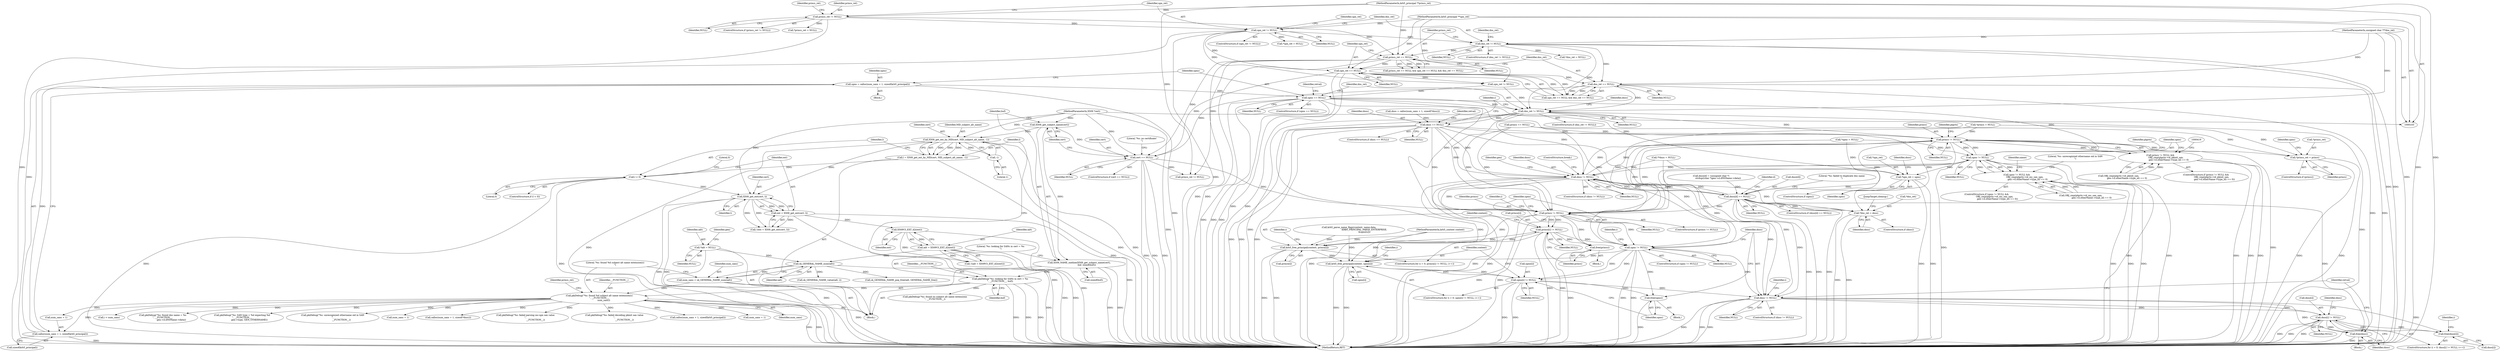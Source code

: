 digraph "0_krb5_50fe4074f188c2d4da0c421e96553acea8378db2@API" {
"1000298" [label="(Call,upns = calloc(num_sans + 1, sizeof(krb5_principal)))"];
"1000300" [label="(Call,calloc(num_sans + 1, sizeof(krb5_principal)))"];
"1000267" [label="(Call,pkiDebug(\"%s: found %d subject alt name extension(s)\n\", __FUNCTION__,\n             num_sans))"];
"1000225" [label="(Call,pkiDebug(\"%s: looking for SANs in cert = %s\n\", __FUNCTION__, buf))"];
"1000219" [label="(Call,X509_NAME_oneline(X509_get_subject_name(cert),\n                      buf, sizeof(buf)))"];
"1000220" [label="(Call,X509_get_subject_name(cert))"];
"1000210" [label="(Call,cert == NULL)"];
"1000107" [label="(MethodParameterIn,X509 *cert)"];
"1000193" [label="(Call,princs_ret == NULL)"];
"1000168" [label="(Call,princs_ret != NULL)"];
"1000108" [label="(MethodParameterIn,krb5_principal **princs_ret)"];
"1000184" [label="(Call,dns_ret != NULL)"];
"1000110" [label="(MethodParameterIn,unsigned char ***dns_ret)"];
"1000176" [label="(Call,upn_ret != NULL)"];
"1000109" [label="(MethodParameterIn,krb5_principal **upn_ret)"];
"1000197" [label="(Call,upn_ret == NULL)"];
"1000200" [label="(Call,dns_ret == NULL)"];
"1000263" [label="(Call,num_sans = sk_GENERAL_NAME_num(ialt))"];
"1000265" [label="(Call,sk_GENERAL_NAME_num(ialt))"];
"1000251" [label="(Call,ialt = X509V3_EXT_d2i(ext))"];
"1000253" [label="(Call,X509V3_EXT_d2i(ext))"];
"1000245" [label="(Call,ext = X509_get_ext(cert, l))"];
"1000247" [label="(Call,X509_get_ext(cert, l))"];
"1000231" [label="(Call,X509_get_ext_by_NID(cert, NID_subject_alt_name, -1))"];
"1000234" [label="(Call,-1)"];
"1000237" [label="(Call,l < 0)"];
"1000229" [label="(Call,l = X509_get_ext_by_NID(cert, NID_subject_alt_name, -1))"];
"1000160" [label="(Call,*ialt = NULL)"];
"1000307" [label="(Call,upns == NULL)"];
"1000316" [label="(Call,dns_ret != NULL)"];
"1000330" [label="(Call,dnss == NULL)"];
"1000400" [label="(Call,princs != NULL)"];
"1000399" [label="(Call,princs != NULL &&\n                OBJ_cmp(plgctx->id_pkinit_san,\n                        gen->d.otherName->type_id) == 0)"];
"1000451" [label="(Call,upns != NULL)"];
"1000450" [label="(Call,upns != NULL &&\n                       OBJ_cmp(plgctx->id_ms_san_upn,\n                               gen->d.otherName->type_id) == 0)"];
"1000511" [label="(Call,dnss != NULL)"];
"1000560" [label="(Call,dnss[d] == NULL)"];
"1000604" [label="(Call,*dns_ret = dnss)"];
"1000613" [label="(Call,princs != NULL)"];
"1000621" [label="(Call,princs[i] != NULL)"];
"1000628" [label="(Call,krb5_free_principal(context, princs[i]))"];
"1000651" [label="(Call,krb5_free_principal(context, upns[i]))"];
"1000644" [label="(Call,upns[i] != NULL)"];
"1000656" [label="(Call,free(upns))"];
"1000659" [label="(Call,dnss != NULL)"];
"1000667" [label="(Call,dnss[i] != NULL)"];
"1000674" [label="(Call,free(dnss[i]))"];
"1000678" [label="(Call,free(dnss))"];
"1000633" [label="(Call,free(princs))"];
"1000636" [label="(Call,upns != NULL)"];
"1000598" [label="(Call,*upn_ret = upns)"];
"1000592" [label="(Call,*princs_ret = princs)"];
"1000561" [label="(Call,dnss[d])"];
"1000108" [label="(MethodParameterIn,krb5_principal **princs_ret)"];
"1000249" [label="(Identifier,l)"];
"1000189" [label="(Identifier,dns_ret)"];
"1000265" [label="(Call,sk_GENERAL_NAME_num(ialt))"];
"1000667" [label="(Call,dnss[i] != NULL)"];
"1000109" [label="(MethodParameterIn,krb5_principal **upn_ret)"];
"1000453" [label="(Identifier,NULL)"];
"1000681" [label="(Identifier,retval)"];
"1000401" [label="(Identifier,princs)"];
"1000308" [label="(Identifier,upns)"];
"1000199" [label="(Identifier,NULL)"];
"1000235" [label="(Literal,1)"];
"1000340" [label="(Identifier,i)"];
"1000197" [label="(Call,upn_ret == NULL)"];
"1000298" [label="(Call,upns = calloc(num_sans + 1, sizeof(krb5_principal)))"];
"1000533" [label="(Call,pkiDebug(\"%s: found dns name = %s\n\", __FUNCTION__,\n                         gen->d.dNSName->data))"];
"1000402" [label="(Identifier,NULL)"];
"1000595" [label="(Identifier,princs)"];
"1000449" [label="(ControlStructure,if (upns != NULL &&\n                       OBJ_cmp(plgctx->id_ms_san_upn,\n                               gen->d.otherName->type_id) == 0))"];
"1000661" [label="(Identifier,NULL)"];
"1000590" [label="(ControlStructure,if (princs))"];
"1000451" [label="(Call,upns != NULL)"];
"1000622" [label="(Call,princs[i])"];
"1000628" [label="(Call,krb5_free_principal(context, princs[i]))"];
"1000230" [label="(Identifier,l)"];
"1000304" [label="(Call,sizeof(krb5_principal))"];
"1000254" [label="(Identifier,ext)"];
"1000176" [label="(Call,upn_ret != NULL)"];
"1000187" [label="(Call,*dns_ret = NULL)"];
"1000635" [label="(ControlStructure,if (upns != NULL))"];
"1000675" [label="(Call,dnss[i])"];
"1000577" [label="(Call,pkiDebug(\"%s: SAN type = %d expecting %d\n\", __FUNCTION__,\n                     gen->type, GEN_OTHERNAME))"];
"1000505" [label="(Literal,\"%s: unrecognized othername oid in SAN\n\")"];
"1000175" [label="(ControlStructure,if (upn_ret != NULL))"];
"1000161" [label="(Identifier,ialt)"];
"1000403" [label="(Call,OBJ_cmp(plgctx->id_pkinit_san,\n                        gen->d.otherName->type_id) == 0)"];
"1000330" [label="(Call,dnss == NULL)"];
"1000601" [label="(Identifier,upns)"];
"1000139" [label="(Call,*upns = NULL)"];
"1000162" [label="(Identifier,NULL)"];
"1000608" [label="(JumpTarget,cleanup:)"];
"1000658" [label="(ControlStructure,if (dnss != NULL))"];
"1000309" [label="(Identifier,NULL)"];
"1000104" [label="(MethodParameterIn,krb5_context context)"];
"1000614" [label="(Identifier,princs)"];
"1000615" [label="(Identifier,NULL)"];
"1000285" [label="(Call,princs == NULL)"];
"1000226" [label="(Literal,\"%s: looking for SANs in cert = %s\n\")"];
"1000307" [label="(Call,upns == NULL)"];
"1000625" [label="(Identifier,NULL)"];
"1000605" [label="(Call,*dns_ret)"];
"1000504" [label="(Call,pkiDebug(\"%s: unrecognized othername oid in SAN\n\",\n                         __FUNCTION__))"];
"1000650" [label="(Identifier,i)"];
"1000645" [label="(Call,upns[i])"];
"1000513" [label="(Identifier,NULL)"];
"1000454" [label="(Call,OBJ_cmp(plgctx->id_ms_san_upn,\n                               gen->d.otherName->type_id) == 0)"];
"1000179" [label="(Call,*upn_ret = NULL)"];
"1000634" [label="(Identifier,princs)"];
"1000232" [label="(Identifier,cert)"];
"1000630" [label="(Call,princs[i])"];
"1000297" [label="(Block,)"];
"1000266" [label="(Identifier,ialt)"];
"1000212" [label="(Identifier,NULL)"];
"1000597" [label="(Identifier,upns)"];
"1000256" [label="(Call,pkiDebug(\"%s: found no subject alt name extensions\n\", __FUNCTION__))"];
"1000253" [label="(Call,X509V3_EXT_d2i(ext))"];
"1000236" [label="(ControlStructure,if (l < 0))"];
"1000178" [label="(Identifier,NULL)"];
"1000640" [label="(ControlStructure,for (i = 0; upns[i] != NULL; i++))"];
"1000603" [label="(Identifier,dnss)"];
"1000323" [label="(Call,num_sans + 1)"];
"1000173" [label="(Identifier,princs_ret)"];
"1000639" [label="(Block,)"];
"1000637" [label="(Identifier,upns)"];
"1000322" [label="(Call,calloc(num_sans + 1, sizeof(*dnss)))"];
"1000575" [label="(ControlStructure,break;)"];
"1000227" [label="(Identifier,__FUNCTION__)"];
"1000200" [label="(Call,dns_ret == NULL)"];
"1000450" [label="(Call,upns != NULL &&\n                       OBJ_cmp(plgctx->id_ms_san_upn,\n                               gen->d.otherName->type_id) == 0)"];
"1000636" [label="(Call,upns != NULL)"];
"1000493" [label="(Call,pkiDebug(\"%s: failed parsing ms-upn san value\n\",\n                             __FUNCTION__))"];
"1000246" [label="(Identifier,ext)"];
"1000165" [label="(Identifier,gen)"];
"1000238" [label="(Identifier,l)"];
"1000607" [label="(Identifier,dnss)"];
"1000222" [label="(Identifier,buf)"];
"1000231" [label="(Call,X509_get_ext_by_NID(cert, NID_subject_alt_name, -1))"];
"1000353" [label="(Call,sk_GENERAL_NAME_value(ialt, i))"];
"1000633" [label="(Call,free(princs))"];
"1000617" [label="(ControlStructure,for (i = 0; princs[i] != NULL; i++))"];
"1000671" [label="(Identifier,NULL)"];
"1000642" [label="(Identifier,i)"];
"1000201" [label="(Identifier,dns_ret)"];
"1000682" [label="(MethodReturn,RET)"];
"1000674" [label="(Call,free(dnss[i]))"];
"1000234" [label="(Call,-1)"];
"1000209" [label="(ControlStructure,if (cert == NULL))"];
"1000329" [label="(ControlStructure,if (dnss == NULL))"];
"1000593" [label="(Call,*princs_ret)"];
"1000169" [label="(Identifier,princs_ret)"];
"1000613" [label="(Call,princs != NULL)"];
"1000160" [label="(Call,*ialt = NULL)"];
"1000143" [label="(Call,**dnss = NULL)"];
"1000659" [label="(Call,dnss != NULL)"];
"1000559" [label="(ControlStructure,if (dnss[d] == NULL))"];
"1000268" [label="(Literal,\"%s: found %d subject alt name extension(s)\n\")"];
"1000184" [label="(Call,dns_ret != NULL)"];
"1000644" [label="(Call,upns[i] != NULL)"];
"1000312" [label="(Identifier,retval)"];
"1000439" [label="(Call,pkiDebug(\"%s: failed decoding pkinit san value\n\",\n                             __FUNCTION__))"];
"1000279" [label="(Call,num_sans + 1)"];
"1000663" [label="(ControlStructure,for (i = 0; dnss[i] != NULL; i++))"];
"1000244" [label="(Call,!(ext = X509_get_ext(cert, l)))"];
"1000221" [label="(Identifier,cert)"];
"1000299" [label="(Identifier,upns)"];
"1000237" [label="(Call,l < 0)"];
"1000315" [label="(ControlStructure,if (dns_ret != NULL))"];
"1000264" [label="(Identifier,num_sans)"];
"1000332" [label="(Identifier,NULL)"];
"1000110" [label="(MethodParameterIn,unsigned char ***dns_ret)"];
"1000616" [label="(Block,)"];
"1000599" [label="(Call,*upn_ret)"];
"1000270" [label="(Identifier,num_sans)"];
"1000564" [label="(Identifier,NULL)"];
"1000193" [label="(Call,princs_ret == NULL)"];
"1000511" [label="(Call,dnss != NULL)"];
"1000520" [label="(Identifier,gen)"];
"1000300" [label="(Call,calloc(num_sans + 1, sizeof(krb5_principal)))"];
"1000629" [label="(Identifier,context)"];
"1000186" [label="(Identifier,NULL)"];
"1000342" [label="(Call,i < num_sans)"];
"1000320" [label="(Call,dnss = calloc(num_sans + 1, sizeof(*dnss)))"];
"1000457" [label="(Identifier,plgctx)"];
"1000211" [label="(Identifier,cert)"];
"1000406" [label="(Identifier,plgctx)"];
"1000263" [label="(Call,num_sans = sk_GENERAL_NAME_num(ialt))"];
"1000272" [label="(Call,princs_ret != NULL)"];
"1000241" [label="(Literal,0)"];
"1000510" [label="(ControlStructure,if (dnss != NULL))"];
"1000627" [label="(Identifier,i)"];
"1000294" [label="(Call,upn_ret != NULL)"];
"1000400" [label="(Call,princs != NULL)"];
"1000335" [label="(Identifier,retval)"];
"1000198" [label="(Identifier,upn_ret)"];
"1000239" [label="(Literal,0)"];
"1000192" [label="(Call,princs_ret == NULL && upn_ret == NULL && dns_ret == NULL)"];
"1000183" [label="(ControlStructure,if (dns_ret != NULL))"];
"1000195" [label="(Identifier,NULL)"];
"1000210" [label="(Call,cert == NULL)"];
"1000656" [label="(Call,free(upns))"];
"1000660" [label="(Identifier,dnss)"];
"1000317" [label="(Identifier,dns_ret)"];
"1000673" [label="(Identifier,i)"];
"1000107" [label="(MethodParameterIn,X509 *cert)"];
"1000185" [label="(Identifier,dns_ret)"];
"1000177" [label="(Identifier,upn_ret)"];
"1000252" [label="(Identifier,ialt)"];
"1000233" [label="(Identifier,NID_subject_alt_name)"];
"1000316" [label="(Call,dns_ret != NULL)"];
"1000584" [label="(Call,sk_GENERAL_NAME_pop_free(ialt, GENERAL_NAME_free))"];
"1000171" [label="(Call,*princs_ret = NULL)"];
"1000202" [label="(Identifier,NULL)"];
"1000248" [label="(Identifier,cert)"];
"1000399" [label="(Call,princs != NULL &&\n                OBJ_cmp(plgctx->id_pkinit_san,\n                        gen->d.otherName->type_id) == 0)"];
"1000619" [label="(Identifier,i)"];
"1000452" [label="(Identifier,upns)"];
"1000648" [label="(Identifier,NULL)"];
"1000471" [label="(Identifier,name)"];
"1000111" [label="(Block,)"];
"1000247" [label="(Call,X509_get_ext(cert, l))"];
"1000638" [label="(Identifier,NULL)"];
"1000220" [label="(Call,X509_get_subject_name(cert))"];
"1000219" [label="(Call,X509_NAME_oneline(X509_get_subject_name(cert),\n                      buf, sizeof(buf)))"];
"1000652" [label="(Identifier,context)"];
"1000267" [label="(Call,pkiDebug(\"%s: found %d subject alt name extension(s)\n\", __FUNCTION__,\n             num_sans))"];
"1000170" [label="(Identifier,NULL)"];
"1000223" [label="(Call,sizeof(buf))"];
"1000278" [label="(Call,calloc(num_sans + 1, sizeof(krb5_principal)))"];
"1000602" [label="(ControlStructure,if (dnss))"];
"1000167" [label="(ControlStructure,if (princs_ret != NULL))"];
"1000251" [label="(Call,ialt = X509V3_EXT_d2i(ext))"];
"1000604" [label="(Call,*dns_ret = dnss)"];
"1000194" [label="(Identifier,princs_ret)"];
"1000196" [label="(Call,upn_ret == NULL && dns_ret == NULL)"];
"1000225" [label="(Call,pkiDebug(\"%s: looking for SANs in cert = %s\n\", __FUNCTION__, buf))"];
"1000560" [label="(Call,dnss[d] == NULL)"];
"1000657" [label="(Identifier,upns)"];
"1000512" [label="(Identifier,dnss)"];
"1000651" [label="(Call,krb5_free_principal(context, upns[i]))"];
"1000135" [label="(Call,*princs = NULL)"];
"1000480" [label="(Call,krb5_parse_name_flags(context, name.data,\n                                            KRB5_PRINCIPAL_PARSE_ENTERPRISE,\n                                            &upns[u]))"];
"1000668" [label="(Call,dnss[i])"];
"1000662" [label="(Block,)"];
"1000168" [label="(Call,princs_ret != NULL)"];
"1000398" [label="(ControlStructure,if (princs != NULL &&\n                OBJ_cmp(plgctx->id_pkinit_san,\n                        gen->d.otherName->type_id) == 0))"];
"1000301" [label="(Call,num_sans + 1)"];
"1000318" [label="(Identifier,NULL)"];
"1000621" [label="(Call,princs[i] != NULL)"];
"1000679" [label="(Identifier,dnss)"];
"1000306" [label="(ControlStructure,if (upns == NULL))"];
"1000269" [label="(Identifier,__FUNCTION__)"];
"1000598" [label="(Call,*upn_ret = upns)"];
"1000676" [label="(Identifier,dnss)"];
"1000228" [label="(Identifier,buf)"];
"1000273" [label="(Identifier,princs_ret)"];
"1000592" [label="(Call,*princs_ret = princs)"];
"1000596" [label="(ControlStructure,if (upns))"];
"1000665" [label="(Identifier,i)"];
"1000181" [label="(Identifier,upn_ret)"];
"1000321" [label="(Identifier,dnss)"];
"1000543" [label="(Call,dnss[d] = (unsigned char *)\n                    strdup((char *)gen->d.dNSName->data))"];
"1000245" [label="(Call,ext = X509_get_ext(cert, l))"];
"1000612" [label="(ControlStructure,if (princs != NULL))"];
"1000250" [label="(Call,!(ialt = X509V3_EXT_d2i(ext)))"];
"1000678" [label="(Call,free(dnss))"];
"1000331" [label="(Identifier,dnss)"];
"1000572" [label="(Identifier,d)"];
"1000567" [label="(Literal,\"%s: failed to duplicate dns name\n\")"];
"1000653" [label="(Call,upns[i])"];
"1000215" [label="(Literal,\"%s: no certificate!\n\")"];
"1000229" [label="(Call,l = X509_get_ext_by_NID(cert, NID_subject_alt_name, -1))"];
"1000298" -> "1000297"  [label="AST: "];
"1000298" -> "1000300"  [label="CFG: "];
"1000299" -> "1000298"  [label="AST: "];
"1000300" -> "1000298"  [label="AST: "];
"1000308" -> "1000298"  [label="CFG: "];
"1000298" -> "1000682"  [label="DDG: "];
"1000300" -> "1000298"  [label="DDG: "];
"1000298" -> "1000307"  [label="DDG: "];
"1000300" -> "1000304"  [label="CFG: "];
"1000301" -> "1000300"  [label="AST: "];
"1000304" -> "1000300"  [label="AST: "];
"1000300" -> "1000682"  [label="DDG: "];
"1000267" -> "1000300"  [label="DDG: "];
"1000267" -> "1000111"  [label="AST: "];
"1000267" -> "1000270"  [label="CFG: "];
"1000268" -> "1000267"  [label="AST: "];
"1000269" -> "1000267"  [label="AST: "];
"1000270" -> "1000267"  [label="AST: "];
"1000273" -> "1000267"  [label="CFG: "];
"1000267" -> "1000682"  [label="DDG: "];
"1000267" -> "1000682"  [label="DDG: "];
"1000225" -> "1000267"  [label="DDG: "];
"1000263" -> "1000267"  [label="DDG: "];
"1000267" -> "1000278"  [label="DDG: "];
"1000267" -> "1000279"  [label="DDG: "];
"1000267" -> "1000301"  [label="DDG: "];
"1000267" -> "1000322"  [label="DDG: "];
"1000267" -> "1000323"  [label="DDG: "];
"1000267" -> "1000342"  [label="DDG: "];
"1000267" -> "1000439"  [label="DDG: "];
"1000267" -> "1000493"  [label="DDG: "];
"1000267" -> "1000504"  [label="DDG: "];
"1000267" -> "1000533"  [label="DDG: "];
"1000267" -> "1000577"  [label="DDG: "];
"1000225" -> "1000111"  [label="AST: "];
"1000225" -> "1000228"  [label="CFG: "];
"1000226" -> "1000225"  [label="AST: "];
"1000227" -> "1000225"  [label="AST: "];
"1000228" -> "1000225"  [label="AST: "];
"1000230" -> "1000225"  [label="CFG: "];
"1000225" -> "1000682"  [label="DDG: "];
"1000225" -> "1000682"  [label="DDG: "];
"1000225" -> "1000682"  [label="DDG: "];
"1000219" -> "1000225"  [label="DDG: "];
"1000225" -> "1000256"  [label="DDG: "];
"1000219" -> "1000111"  [label="AST: "];
"1000219" -> "1000223"  [label="CFG: "];
"1000220" -> "1000219"  [label="AST: "];
"1000222" -> "1000219"  [label="AST: "];
"1000223" -> "1000219"  [label="AST: "];
"1000226" -> "1000219"  [label="CFG: "];
"1000219" -> "1000682"  [label="DDG: "];
"1000219" -> "1000682"  [label="DDG: "];
"1000220" -> "1000219"  [label="DDG: "];
"1000220" -> "1000221"  [label="CFG: "];
"1000221" -> "1000220"  [label="AST: "];
"1000222" -> "1000220"  [label="CFG: "];
"1000210" -> "1000220"  [label="DDG: "];
"1000107" -> "1000220"  [label="DDG: "];
"1000220" -> "1000231"  [label="DDG: "];
"1000210" -> "1000209"  [label="AST: "];
"1000210" -> "1000212"  [label="CFG: "];
"1000211" -> "1000210"  [label="AST: "];
"1000212" -> "1000210"  [label="AST: "];
"1000215" -> "1000210"  [label="CFG: "];
"1000221" -> "1000210"  [label="CFG: "];
"1000210" -> "1000682"  [label="DDG: "];
"1000210" -> "1000682"  [label="DDG: "];
"1000210" -> "1000682"  [label="DDG: "];
"1000107" -> "1000210"  [label="DDG: "];
"1000193" -> "1000210"  [label="DDG: "];
"1000197" -> "1000210"  [label="DDG: "];
"1000200" -> "1000210"  [label="DDG: "];
"1000210" -> "1000272"  [label="DDG: "];
"1000210" -> "1000613"  [label="DDG: "];
"1000107" -> "1000103"  [label="AST: "];
"1000107" -> "1000682"  [label="DDG: "];
"1000107" -> "1000231"  [label="DDG: "];
"1000107" -> "1000247"  [label="DDG: "];
"1000193" -> "1000192"  [label="AST: "];
"1000193" -> "1000195"  [label="CFG: "];
"1000194" -> "1000193"  [label="AST: "];
"1000195" -> "1000193"  [label="AST: "];
"1000198" -> "1000193"  [label="CFG: "];
"1000192" -> "1000193"  [label="CFG: "];
"1000193" -> "1000682"  [label="DDG: "];
"1000193" -> "1000682"  [label="DDG: "];
"1000193" -> "1000192"  [label="DDG: "];
"1000193" -> "1000192"  [label="DDG: "];
"1000168" -> "1000193"  [label="DDG: "];
"1000108" -> "1000193"  [label="DDG: "];
"1000184" -> "1000193"  [label="DDG: "];
"1000193" -> "1000197"  [label="DDG: "];
"1000193" -> "1000272"  [label="DDG: "];
"1000168" -> "1000167"  [label="AST: "];
"1000168" -> "1000170"  [label="CFG: "];
"1000169" -> "1000168"  [label="AST: "];
"1000170" -> "1000168"  [label="AST: "];
"1000173" -> "1000168"  [label="CFG: "];
"1000177" -> "1000168"  [label="CFG: "];
"1000168" -> "1000682"  [label="DDG: "];
"1000108" -> "1000168"  [label="DDG: "];
"1000168" -> "1000171"  [label="DDG: "];
"1000168" -> "1000176"  [label="DDG: "];
"1000108" -> "1000103"  [label="AST: "];
"1000108" -> "1000682"  [label="DDG: "];
"1000108" -> "1000272"  [label="DDG: "];
"1000184" -> "1000183"  [label="AST: "];
"1000184" -> "1000186"  [label="CFG: "];
"1000185" -> "1000184"  [label="AST: "];
"1000186" -> "1000184"  [label="AST: "];
"1000189" -> "1000184"  [label="CFG: "];
"1000194" -> "1000184"  [label="CFG: "];
"1000184" -> "1000682"  [label="DDG: "];
"1000184" -> "1000682"  [label="DDG: "];
"1000110" -> "1000184"  [label="DDG: "];
"1000176" -> "1000184"  [label="DDG: "];
"1000184" -> "1000187"  [label="DDG: "];
"1000184" -> "1000200"  [label="DDG: "];
"1000184" -> "1000316"  [label="DDG: "];
"1000110" -> "1000103"  [label="AST: "];
"1000110" -> "1000682"  [label="DDG: "];
"1000110" -> "1000200"  [label="DDG: "];
"1000110" -> "1000316"  [label="DDG: "];
"1000176" -> "1000175"  [label="AST: "];
"1000176" -> "1000178"  [label="CFG: "];
"1000177" -> "1000176"  [label="AST: "];
"1000178" -> "1000176"  [label="AST: "];
"1000181" -> "1000176"  [label="CFG: "];
"1000185" -> "1000176"  [label="CFG: "];
"1000176" -> "1000682"  [label="DDG: "];
"1000176" -> "1000682"  [label="DDG: "];
"1000109" -> "1000176"  [label="DDG: "];
"1000176" -> "1000179"  [label="DDG: "];
"1000176" -> "1000197"  [label="DDG: "];
"1000176" -> "1000294"  [label="DDG: "];
"1000109" -> "1000103"  [label="AST: "];
"1000109" -> "1000682"  [label="DDG: "];
"1000109" -> "1000197"  [label="DDG: "];
"1000109" -> "1000294"  [label="DDG: "];
"1000197" -> "1000196"  [label="AST: "];
"1000197" -> "1000199"  [label="CFG: "];
"1000198" -> "1000197"  [label="AST: "];
"1000199" -> "1000197"  [label="AST: "];
"1000201" -> "1000197"  [label="CFG: "];
"1000196" -> "1000197"  [label="CFG: "];
"1000197" -> "1000682"  [label="DDG: "];
"1000197" -> "1000682"  [label="DDG: "];
"1000197" -> "1000196"  [label="DDG: "];
"1000197" -> "1000196"  [label="DDG: "];
"1000197" -> "1000200"  [label="DDG: "];
"1000197" -> "1000294"  [label="DDG: "];
"1000200" -> "1000196"  [label="AST: "];
"1000200" -> "1000202"  [label="CFG: "];
"1000201" -> "1000200"  [label="AST: "];
"1000202" -> "1000200"  [label="AST: "];
"1000196" -> "1000200"  [label="CFG: "];
"1000200" -> "1000682"  [label="DDG: "];
"1000200" -> "1000682"  [label="DDG: "];
"1000200" -> "1000196"  [label="DDG: "];
"1000200" -> "1000196"  [label="DDG: "];
"1000200" -> "1000316"  [label="DDG: "];
"1000263" -> "1000111"  [label="AST: "];
"1000263" -> "1000265"  [label="CFG: "];
"1000264" -> "1000263"  [label="AST: "];
"1000265" -> "1000263"  [label="AST: "];
"1000268" -> "1000263"  [label="CFG: "];
"1000263" -> "1000682"  [label="DDG: "];
"1000265" -> "1000263"  [label="DDG: "];
"1000265" -> "1000266"  [label="CFG: "];
"1000266" -> "1000265"  [label="AST: "];
"1000265" -> "1000682"  [label="DDG: "];
"1000251" -> "1000265"  [label="DDG: "];
"1000160" -> "1000265"  [label="DDG: "];
"1000265" -> "1000353"  [label="DDG: "];
"1000265" -> "1000584"  [label="DDG: "];
"1000251" -> "1000250"  [label="AST: "];
"1000251" -> "1000253"  [label="CFG: "];
"1000252" -> "1000251"  [label="AST: "];
"1000253" -> "1000251"  [label="AST: "];
"1000250" -> "1000251"  [label="CFG: "];
"1000251" -> "1000682"  [label="DDG: "];
"1000251" -> "1000682"  [label="DDG: "];
"1000251" -> "1000250"  [label="DDG: "];
"1000253" -> "1000251"  [label="DDG: "];
"1000253" -> "1000254"  [label="CFG: "];
"1000254" -> "1000253"  [label="AST: "];
"1000253" -> "1000682"  [label="DDG: "];
"1000253" -> "1000250"  [label="DDG: "];
"1000245" -> "1000253"  [label="DDG: "];
"1000245" -> "1000244"  [label="AST: "];
"1000245" -> "1000247"  [label="CFG: "];
"1000246" -> "1000245"  [label="AST: "];
"1000247" -> "1000245"  [label="AST: "];
"1000244" -> "1000245"  [label="CFG: "];
"1000245" -> "1000682"  [label="DDG: "];
"1000245" -> "1000682"  [label="DDG: "];
"1000245" -> "1000244"  [label="DDG: "];
"1000247" -> "1000245"  [label="DDG: "];
"1000247" -> "1000245"  [label="DDG: "];
"1000247" -> "1000249"  [label="CFG: "];
"1000248" -> "1000247"  [label="AST: "];
"1000249" -> "1000247"  [label="AST: "];
"1000247" -> "1000682"  [label="DDG: "];
"1000247" -> "1000682"  [label="DDG: "];
"1000247" -> "1000244"  [label="DDG: "];
"1000247" -> "1000244"  [label="DDG: "];
"1000231" -> "1000247"  [label="DDG: "];
"1000237" -> "1000247"  [label="DDG: "];
"1000231" -> "1000229"  [label="AST: "];
"1000231" -> "1000234"  [label="CFG: "];
"1000232" -> "1000231"  [label="AST: "];
"1000233" -> "1000231"  [label="AST: "];
"1000234" -> "1000231"  [label="AST: "];
"1000229" -> "1000231"  [label="CFG: "];
"1000231" -> "1000682"  [label="DDG: "];
"1000231" -> "1000682"  [label="DDG: "];
"1000231" -> "1000682"  [label="DDG: "];
"1000231" -> "1000229"  [label="DDG: "];
"1000231" -> "1000229"  [label="DDG: "];
"1000231" -> "1000229"  [label="DDG: "];
"1000234" -> "1000231"  [label="DDG: "];
"1000234" -> "1000235"  [label="CFG: "];
"1000235" -> "1000234"  [label="AST: "];
"1000237" -> "1000236"  [label="AST: "];
"1000237" -> "1000239"  [label="CFG: "];
"1000238" -> "1000237"  [label="AST: "];
"1000239" -> "1000237"  [label="AST: "];
"1000241" -> "1000237"  [label="CFG: "];
"1000246" -> "1000237"  [label="CFG: "];
"1000237" -> "1000682"  [label="DDG: "];
"1000237" -> "1000682"  [label="DDG: "];
"1000229" -> "1000237"  [label="DDG: "];
"1000229" -> "1000111"  [label="AST: "];
"1000230" -> "1000229"  [label="AST: "];
"1000238" -> "1000229"  [label="CFG: "];
"1000229" -> "1000682"  [label="DDG: "];
"1000160" -> "1000111"  [label="AST: "];
"1000160" -> "1000162"  [label="CFG: "];
"1000161" -> "1000160"  [label="AST: "];
"1000162" -> "1000160"  [label="AST: "];
"1000165" -> "1000160"  [label="CFG: "];
"1000160" -> "1000682"  [label="DDG: "];
"1000307" -> "1000306"  [label="AST: "];
"1000307" -> "1000309"  [label="CFG: "];
"1000308" -> "1000307"  [label="AST: "];
"1000309" -> "1000307"  [label="AST: "];
"1000312" -> "1000307"  [label="CFG: "];
"1000317" -> "1000307"  [label="CFG: "];
"1000307" -> "1000682"  [label="DDG: "];
"1000307" -> "1000682"  [label="DDG: "];
"1000307" -> "1000682"  [label="DDG: "];
"1000294" -> "1000307"  [label="DDG: "];
"1000307" -> "1000316"  [label="DDG: "];
"1000307" -> "1000451"  [label="DDG: "];
"1000307" -> "1000598"  [label="DDG: "];
"1000307" -> "1000613"  [label="DDG: "];
"1000307" -> "1000636"  [label="DDG: "];
"1000316" -> "1000315"  [label="AST: "];
"1000316" -> "1000318"  [label="CFG: "];
"1000317" -> "1000316"  [label="AST: "];
"1000318" -> "1000316"  [label="AST: "];
"1000321" -> "1000316"  [label="CFG: "];
"1000340" -> "1000316"  [label="CFG: "];
"1000316" -> "1000682"  [label="DDG: "];
"1000316" -> "1000682"  [label="DDG: "];
"1000316" -> "1000682"  [label="DDG: "];
"1000294" -> "1000316"  [label="DDG: "];
"1000316" -> "1000330"  [label="DDG: "];
"1000316" -> "1000400"  [label="DDG: "];
"1000316" -> "1000511"  [label="DDG: "];
"1000316" -> "1000613"  [label="DDG: "];
"1000330" -> "1000329"  [label="AST: "];
"1000330" -> "1000332"  [label="CFG: "];
"1000331" -> "1000330"  [label="AST: "];
"1000332" -> "1000330"  [label="AST: "];
"1000335" -> "1000330"  [label="CFG: "];
"1000340" -> "1000330"  [label="CFG: "];
"1000330" -> "1000682"  [label="DDG: "];
"1000330" -> "1000682"  [label="DDG: "];
"1000330" -> "1000682"  [label="DDG: "];
"1000320" -> "1000330"  [label="DDG: "];
"1000330" -> "1000400"  [label="DDG: "];
"1000330" -> "1000511"  [label="DDG: "];
"1000330" -> "1000511"  [label="DDG: "];
"1000330" -> "1000604"  [label="DDG: "];
"1000330" -> "1000613"  [label="DDG: "];
"1000330" -> "1000659"  [label="DDG: "];
"1000400" -> "1000399"  [label="AST: "];
"1000400" -> "1000402"  [label="CFG: "];
"1000401" -> "1000400"  [label="AST: "];
"1000402" -> "1000400"  [label="AST: "];
"1000406" -> "1000400"  [label="CFG: "];
"1000399" -> "1000400"  [label="CFG: "];
"1000400" -> "1000682"  [label="DDG: "];
"1000400" -> "1000682"  [label="DDG: "];
"1000400" -> "1000399"  [label="DDG: "];
"1000400" -> "1000399"  [label="DDG: "];
"1000285" -> "1000400"  [label="DDG: "];
"1000135" -> "1000400"  [label="DDG: "];
"1000511" -> "1000400"  [label="DDG: "];
"1000560" -> "1000400"  [label="DDG: "];
"1000451" -> "1000400"  [label="DDG: "];
"1000400" -> "1000451"  [label="DDG: "];
"1000400" -> "1000511"  [label="DDG: "];
"1000400" -> "1000592"  [label="DDG: "];
"1000400" -> "1000613"  [label="DDG: "];
"1000400" -> "1000613"  [label="DDG: "];
"1000399" -> "1000398"  [label="AST: "];
"1000399" -> "1000403"  [label="CFG: "];
"1000403" -> "1000399"  [label="AST: "];
"1000419" -> "1000399"  [label="CFG: "];
"1000452" -> "1000399"  [label="CFG: "];
"1000399" -> "1000682"  [label="DDG: "];
"1000399" -> "1000682"  [label="DDG: "];
"1000399" -> "1000682"  [label="DDG: "];
"1000403" -> "1000399"  [label="DDG: "];
"1000403" -> "1000399"  [label="DDG: "];
"1000451" -> "1000450"  [label="AST: "];
"1000451" -> "1000453"  [label="CFG: "];
"1000452" -> "1000451"  [label="AST: "];
"1000453" -> "1000451"  [label="AST: "];
"1000457" -> "1000451"  [label="CFG: "];
"1000450" -> "1000451"  [label="CFG: "];
"1000451" -> "1000682"  [label="DDG: "];
"1000451" -> "1000682"  [label="DDG: "];
"1000451" -> "1000450"  [label="DDG: "];
"1000451" -> "1000450"  [label="DDG: "];
"1000139" -> "1000451"  [label="DDG: "];
"1000451" -> "1000511"  [label="DDG: "];
"1000451" -> "1000598"  [label="DDG: "];
"1000451" -> "1000613"  [label="DDG: "];
"1000451" -> "1000636"  [label="DDG: "];
"1000450" -> "1000449"  [label="AST: "];
"1000450" -> "1000454"  [label="CFG: "];
"1000454" -> "1000450"  [label="AST: "];
"1000471" -> "1000450"  [label="CFG: "];
"1000505" -> "1000450"  [label="CFG: "];
"1000450" -> "1000682"  [label="DDG: "];
"1000450" -> "1000682"  [label="DDG: "];
"1000450" -> "1000682"  [label="DDG: "];
"1000454" -> "1000450"  [label="DDG: "];
"1000454" -> "1000450"  [label="DDG: "];
"1000511" -> "1000510"  [label="AST: "];
"1000511" -> "1000513"  [label="CFG: "];
"1000512" -> "1000511"  [label="AST: "];
"1000513" -> "1000511"  [label="AST: "];
"1000520" -> "1000511"  [label="CFG: "];
"1000575" -> "1000511"  [label="CFG: "];
"1000511" -> "1000682"  [label="DDG: "];
"1000511" -> "1000682"  [label="DDG: "];
"1000511" -> "1000682"  [label="DDG: "];
"1000143" -> "1000511"  [label="DDG: "];
"1000560" -> "1000511"  [label="DDG: "];
"1000560" -> "1000511"  [label="DDG: "];
"1000511" -> "1000560"  [label="DDG: "];
"1000511" -> "1000560"  [label="DDG: "];
"1000511" -> "1000604"  [label="DDG: "];
"1000511" -> "1000613"  [label="DDG: "];
"1000511" -> "1000659"  [label="DDG: "];
"1000560" -> "1000559"  [label="AST: "];
"1000560" -> "1000564"  [label="CFG: "];
"1000561" -> "1000560"  [label="AST: "];
"1000564" -> "1000560"  [label="AST: "];
"1000567" -> "1000560"  [label="CFG: "];
"1000572" -> "1000560"  [label="CFG: "];
"1000560" -> "1000682"  [label="DDG: "];
"1000560" -> "1000682"  [label="DDG: "];
"1000560" -> "1000682"  [label="DDG: "];
"1000543" -> "1000560"  [label="DDG: "];
"1000560" -> "1000604"  [label="DDG: "];
"1000560" -> "1000613"  [label="DDG: "];
"1000560" -> "1000659"  [label="DDG: "];
"1000560" -> "1000678"  [label="DDG: "];
"1000604" -> "1000602"  [label="AST: "];
"1000604" -> "1000607"  [label="CFG: "];
"1000605" -> "1000604"  [label="AST: "];
"1000607" -> "1000604"  [label="AST: "];
"1000608" -> "1000604"  [label="CFG: "];
"1000604" -> "1000682"  [label="DDG: "];
"1000604" -> "1000682"  [label="DDG: "];
"1000143" -> "1000604"  [label="DDG: "];
"1000613" -> "1000612"  [label="AST: "];
"1000613" -> "1000615"  [label="CFG: "];
"1000614" -> "1000613"  [label="AST: "];
"1000615" -> "1000613"  [label="AST: "];
"1000619" -> "1000613"  [label="CFG: "];
"1000637" -> "1000613"  [label="CFG: "];
"1000613" -> "1000682"  [label="DDG: "];
"1000613" -> "1000682"  [label="DDG: "];
"1000285" -> "1000613"  [label="DDG: "];
"1000285" -> "1000613"  [label="DDG: "];
"1000135" -> "1000613"  [label="DDG: "];
"1000613" -> "1000621"  [label="DDG: "];
"1000613" -> "1000621"  [label="DDG: "];
"1000613" -> "1000628"  [label="DDG: "];
"1000613" -> "1000633"  [label="DDG: "];
"1000613" -> "1000636"  [label="DDG: "];
"1000621" -> "1000617"  [label="AST: "];
"1000621" -> "1000625"  [label="CFG: "];
"1000622" -> "1000621"  [label="AST: "];
"1000625" -> "1000621"  [label="AST: "];
"1000629" -> "1000621"  [label="CFG: "];
"1000634" -> "1000621"  [label="CFG: "];
"1000621" -> "1000682"  [label="DDG: "];
"1000621" -> "1000682"  [label="DDG: "];
"1000628" -> "1000621"  [label="DDG: "];
"1000621" -> "1000628"  [label="DDG: "];
"1000621" -> "1000633"  [label="DDG: "];
"1000621" -> "1000636"  [label="DDG: "];
"1000628" -> "1000617"  [label="AST: "];
"1000628" -> "1000630"  [label="CFG: "];
"1000629" -> "1000628"  [label="AST: "];
"1000630" -> "1000628"  [label="AST: "];
"1000627" -> "1000628"  [label="CFG: "];
"1000628" -> "1000682"  [label="DDG: "];
"1000628" -> "1000682"  [label="DDG: "];
"1000480" -> "1000628"  [label="DDG: "];
"1000104" -> "1000628"  [label="DDG: "];
"1000628" -> "1000651"  [label="DDG: "];
"1000651" -> "1000640"  [label="AST: "];
"1000651" -> "1000653"  [label="CFG: "];
"1000652" -> "1000651"  [label="AST: "];
"1000653" -> "1000651"  [label="AST: "];
"1000650" -> "1000651"  [label="CFG: "];
"1000651" -> "1000682"  [label="DDG: "];
"1000651" -> "1000682"  [label="DDG: "];
"1000651" -> "1000644"  [label="DDG: "];
"1000480" -> "1000651"  [label="DDG: "];
"1000104" -> "1000651"  [label="DDG: "];
"1000636" -> "1000651"  [label="DDG: "];
"1000644" -> "1000651"  [label="DDG: "];
"1000644" -> "1000640"  [label="AST: "];
"1000644" -> "1000648"  [label="CFG: "];
"1000645" -> "1000644"  [label="AST: "];
"1000648" -> "1000644"  [label="AST: "];
"1000652" -> "1000644"  [label="CFG: "];
"1000657" -> "1000644"  [label="CFG: "];
"1000644" -> "1000682"  [label="DDG: "];
"1000644" -> "1000682"  [label="DDG: "];
"1000636" -> "1000644"  [label="DDG: "];
"1000636" -> "1000644"  [label="DDG: "];
"1000644" -> "1000656"  [label="DDG: "];
"1000644" -> "1000659"  [label="DDG: "];
"1000656" -> "1000639"  [label="AST: "];
"1000656" -> "1000657"  [label="CFG: "];
"1000657" -> "1000656"  [label="AST: "];
"1000660" -> "1000656"  [label="CFG: "];
"1000656" -> "1000682"  [label="DDG: "];
"1000636" -> "1000656"  [label="DDG: "];
"1000659" -> "1000658"  [label="AST: "];
"1000659" -> "1000661"  [label="CFG: "];
"1000660" -> "1000659"  [label="AST: "];
"1000661" -> "1000659"  [label="AST: "];
"1000665" -> "1000659"  [label="CFG: "];
"1000681" -> "1000659"  [label="CFG: "];
"1000659" -> "1000682"  [label="DDG: "];
"1000659" -> "1000682"  [label="DDG: "];
"1000659" -> "1000682"  [label="DDG: "];
"1000143" -> "1000659"  [label="DDG: "];
"1000636" -> "1000659"  [label="DDG: "];
"1000659" -> "1000667"  [label="DDG: "];
"1000659" -> "1000667"  [label="DDG: "];
"1000659" -> "1000674"  [label="DDG: "];
"1000659" -> "1000678"  [label="DDG: "];
"1000667" -> "1000663"  [label="AST: "];
"1000667" -> "1000671"  [label="CFG: "];
"1000668" -> "1000667"  [label="AST: "];
"1000671" -> "1000667"  [label="AST: "];
"1000676" -> "1000667"  [label="CFG: "];
"1000679" -> "1000667"  [label="CFG: "];
"1000667" -> "1000682"  [label="DDG: "];
"1000667" -> "1000682"  [label="DDG: "];
"1000667" -> "1000682"  [label="DDG: "];
"1000674" -> "1000667"  [label="DDG: "];
"1000667" -> "1000674"  [label="DDG: "];
"1000667" -> "1000678"  [label="DDG: "];
"1000674" -> "1000663"  [label="AST: "];
"1000674" -> "1000675"  [label="CFG: "];
"1000675" -> "1000674"  [label="AST: "];
"1000673" -> "1000674"  [label="CFG: "];
"1000678" -> "1000662"  [label="AST: "];
"1000678" -> "1000679"  [label="CFG: "];
"1000679" -> "1000678"  [label="AST: "];
"1000681" -> "1000678"  [label="CFG: "];
"1000678" -> "1000682"  [label="DDG: "];
"1000633" -> "1000616"  [label="AST: "];
"1000633" -> "1000634"  [label="CFG: "];
"1000634" -> "1000633"  [label="AST: "];
"1000637" -> "1000633"  [label="CFG: "];
"1000633" -> "1000682"  [label="DDG: "];
"1000636" -> "1000635"  [label="AST: "];
"1000636" -> "1000638"  [label="CFG: "];
"1000637" -> "1000636"  [label="AST: "];
"1000638" -> "1000636"  [label="AST: "];
"1000642" -> "1000636"  [label="CFG: "];
"1000660" -> "1000636"  [label="CFG: "];
"1000636" -> "1000682"  [label="DDG: "];
"1000636" -> "1000682"  [label="DDG: "];
"1000139" -> "1000636"  [label="DDG: "];
"1000598" -> "1000596"  [label="AST: "];
"1000598" -> "1000601"  [label="CFG: "];
"1000599" -> "1000598"  [label="AST: "];
"1000601" -> "1000598"  [label="AST: "];
"1000603" -> "1000598"  [label="CFG: "];
"1000598" -> "1000682"  [label="DDG: "];
"1000598" -> "1000682"  [label="DDG: "];
"1000139" -> "1000598"  [label="DDG: "];
"1000592" -> "1000590"  [label="AST: "];
"1000592" -> "1000595"  [label="CFG: "];
"1000593" -> "1000592"  [label="AST: "];
"1000595" -> "1000592"  [label="AST: "];
"1000597" -> "1000592"  [label="CFG: "];
"1000592" -> "1000682"  [label="DDG: "];
"1000592" -> "1000682"  [label="DDG: "];
"1000285" -> "1000592"  [label="DDG: "];
"1000135" -> "1000592"  [label="DDG: "];
}
